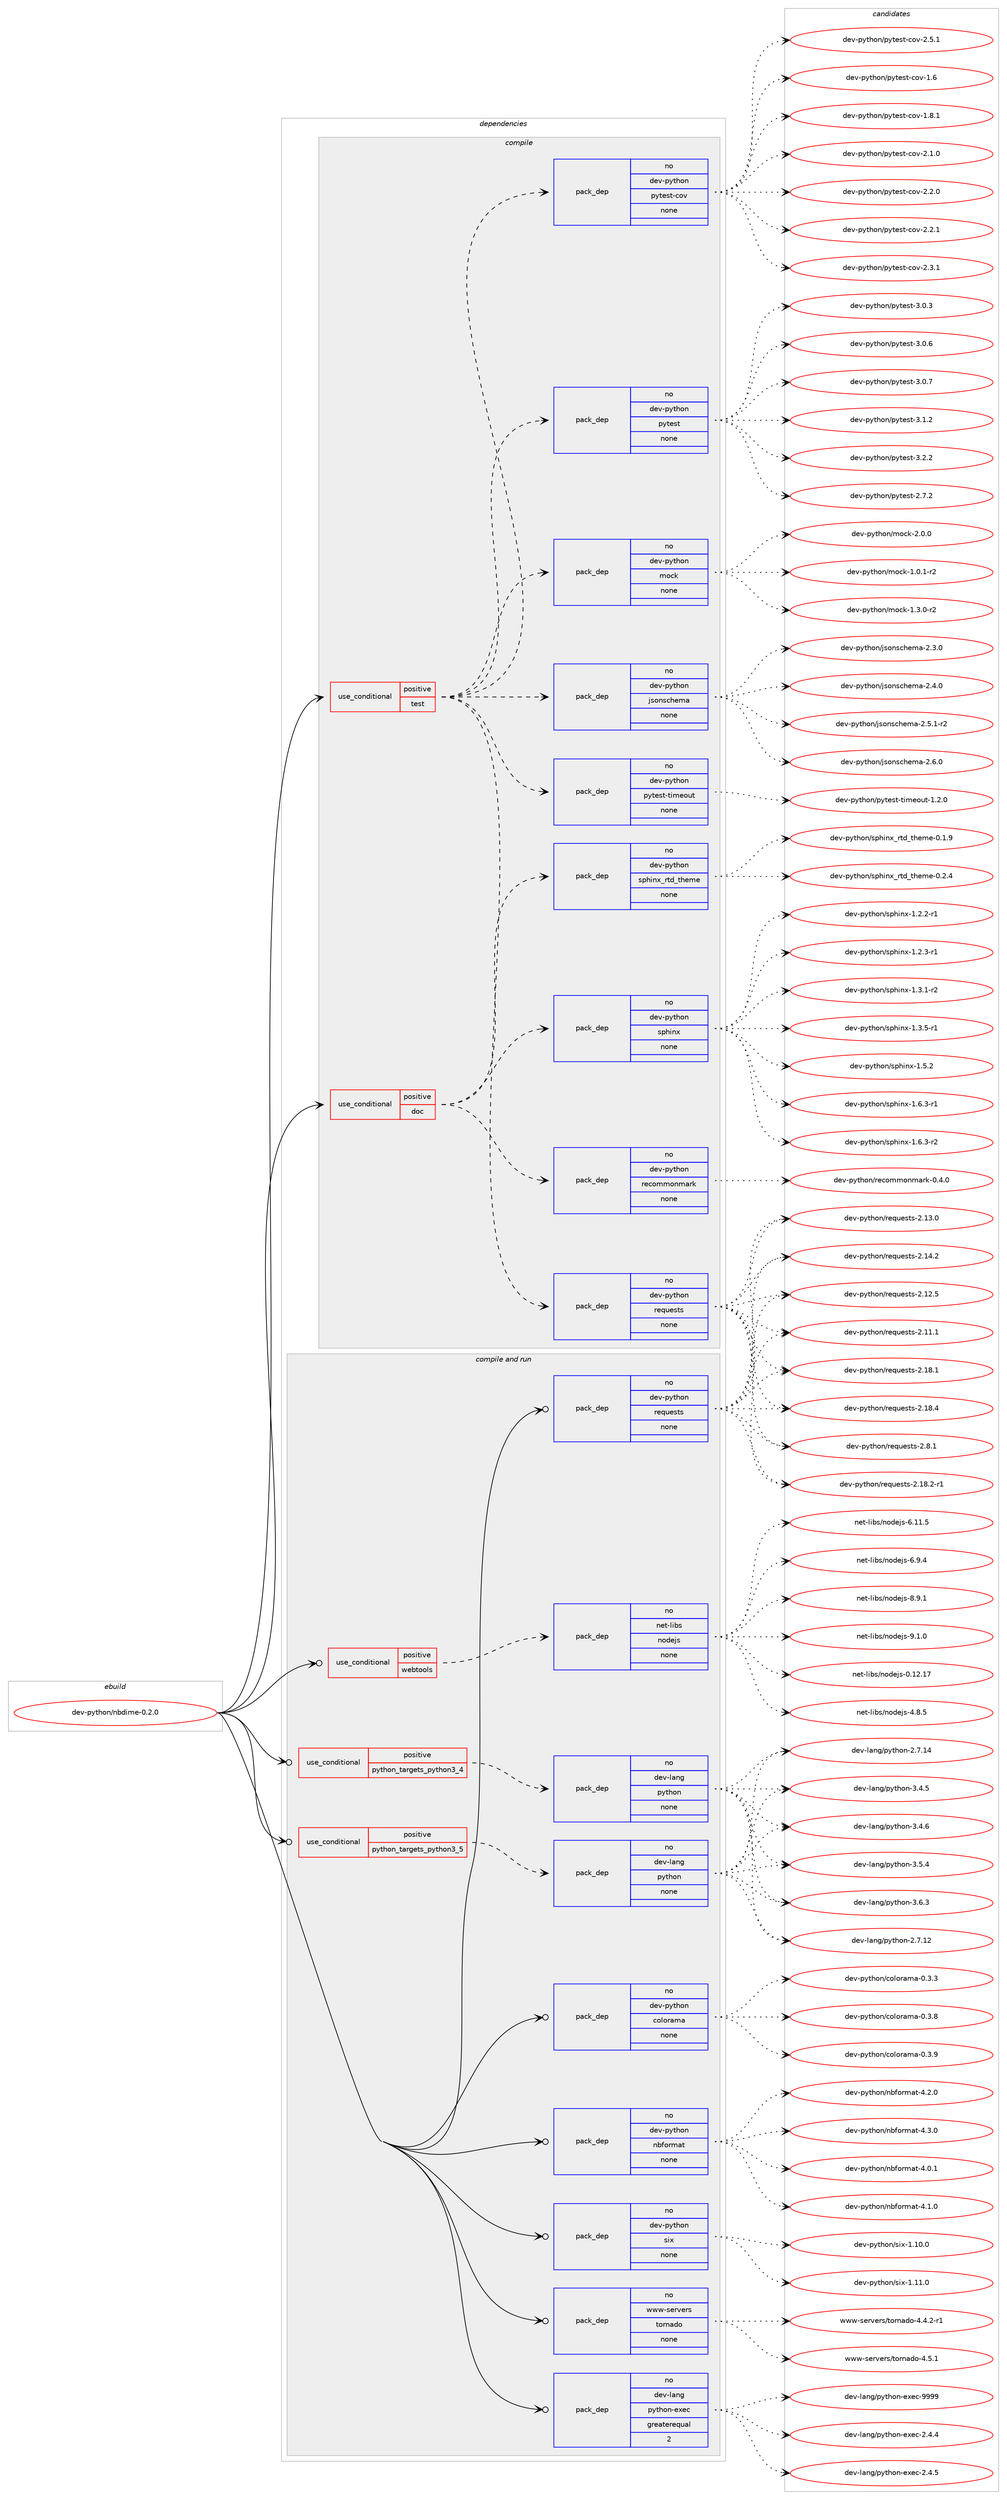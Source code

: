 digraph prolog {

# *************
# Graph options
# *************

newrank=true;
concentrate=true;
compound=true;
graph [rankdir=LR,fontname=Helvetica,fontsize=10,ranksep=1.5];#, ranksep=2.5, nodesep=0.2];
edge  [arrowhead=vee];
node  [fontname=Helvetica,fontsize=10];

# **********
# The ebuild
# **********

subgraph cluster_leftcol {
color=gray;
rank=same;
label=<<i>ebuild</i>>;
id [label="dev-python/nbdime-0.2.0", color=red, width=4, href="../dev-python/nbdime-0.2.0.svg"];
}

# ****************
# The dependencies
# ****************

subgraph cluster_midcol {
color=gray;
label=<<i>dependencies</i>>;
subgraph cluster_compile {
fillcolor="#eeeeee";
style=filled;
label=<<i>compile</i>>;
subgraph cond35881 {
dependency167448 [label=<<TABLE BORDER="0" CELLBORDER="1" CELLSPACING="0" CELLPADDING="4"><TR><TD ROWSPAN="3" CELLPADDING="10">use_conditional</TD></TR><TR><TD>positive</TD></TR><TR><TD>doc</TD></TR></TABLE>>, shape=none, color=red];
subgraph pack127712 {
dependency167449 [label=<<TABLE BORDER="0" CELLBORDER="1" CELLSPACING="0" CELLPADDING="4" WIDTH="220"><TR><TD ROWSPAN="6" CELLPADDING="30">pack_dep</TD></TR><TR><TD WIDTH="110">no</TD></TR><TR><TD>dev-python</TD></TR><TR><TD>recommonmark</TD></TR><TR><TD>none</TD></TR><TR><TD></TD></TR></TABLE>>, shape=none, color=blue];
}
dependency167448:e -> dependency167449:w [weight=20,style="dashed",arrowhead="vee"];
subgraph pack127713 {
dependency167450 [label=<<TABLE BORDER="0" CELLBORDER="1" CELLSPACING="0" CELLPADDING="4" WIDTH="220"><TR><TD ROWSPAN="6" CELLPADDING="30">pack_dep</TD></TR><TR><TD WIDTH="110">no</TD></TR><TR><TD>dev-python</TD></TR><TR><TD>sphinx</TD></TR><TR><TD>none</TD></TR><TR><TD></TD></TR></TABLE>>, shape=none, color=blue];
}
dependency167448:e -> dependency167450:w [weight=20,style="dashed",arrowhead="vee"];
subgraph pack127714 {
dependency167451 [label=<<TABLE BORDER="0" CELLBORDER="1" CELLSPACING="0" CELLPADDING="4" WIDTH="220"><TR><TD ROWSPAN="6" CELLPADDING="30">pack_dep</TD></TR><TR><TD WIDTH="110">no</TD></TR><TR><TD>dev-python</TD></TR><TR><TD>sphinx_rtd_theme</TD></TR><TR><TD>none</TD></TR><TR><TD></TD></TR></TABLE>>, shape=none, color=blue];
}
dependency167448:e -> dependency167451:w [weight=20,style="dashed",arrowhead="vee"];
}
id:e -> dependency167448:w [weight=20,style="solid",arrowhead="vee"];
subgraph cond35882 {
dependency167452 [label=<<TABLE BORDER="0" CELLBORDER="1" CELLSPACING="0" CELLPADDING="4"><TR><TD ROWSPAN="3" CELLPADDING="10">use_conditional</TD></TR><TR><TD>positive</TD></TR><TR><TD>test</TD></TR></TABLE>>, shape=none, color=red];
subgraph pack127715 {
dependency167453 [label=<<TABLE BORDER="0" CELLBORDER="1" CELLSPACING="0" CELLPADDING="4" WIDTH="220"><TR><TD ROWSPAN="6" CELLPADDING="30">pack_dep</TD></TR><TR><TD WIDTH="110">no</TD></TR><TR><TD>dev-python</TD></TR><TR><TD>pytest</TD></TR><TR><TD>none</TD></TR><TR><TD></TD></TR></TABLE>>, shape=none, color=blue];
}
dependency167452:e -> dependency167453:w [weight=20,style="dashed",arrowhead="vee"];
subgraph pack127716 {
dependency167454 [label=<<TABLE BORDER="0" CELLBORDER="1" CELLSPACING="0" CELLPADDING="4" WIDTH="220"><TR><TD ROWSPAN="6" CELLPADDING="30">pack_dep</TD></TR><TR><TD WIDTH="110">no</TD></TR><TR><TD>dev-python</TD></TR><TR><TD>pytest-cov</TD></TR><TR><TD>none</TD></TR><TR><TD></TD></TR></TABLE>>, shape=none, color=blue];
}
dependency167452:e -> dependency167454:w [weight=20,style="dashed",arrowhead="vee"];
subgraph pack127717 {
dependency167455 [label=<<TABLE BORDER="0" CELLBORDER="1" CELLSPACING="0" CELLPADDING="4" WIDTH="220"><TR><TD ROWSPAN="6" CELLPADDING="30">pack_dep</TD></TR><TR><TD WIDTH="110">no</TD></TR><TR><TD>dev-python</TD></TR><TR><TD>pytest-timeout</TD></TR><TR><TD>none</TD></TR><TR><TD></TD></TR></TABLE>>, shape=none, color=blue];
}
dependency167452:e -> dependency167455:w [weight=20,style="dashed",arrowhead="vee"];
subgraph pack127718 {
dependency167456 [label=<<TABLE BORDER="0" CELLBORDER="1" CELLSPACING="0" CELLPADDING="4" WIDTH="220"><TR><TD ROWSPAN="6" CELLPADDING="30">pack_dep</TD></TR><TR><TD WIDTH="110">no</TD></TR><TR><TD>dev-python</TD></TR><TR><TD>jsonschema</TD></TR><TR><TD>none</TD></TR><TR><TD></TD></TR></TABLE>>, shape=none, color=blue];
}
dependency167452:e -> dependency167456:w [weight=20,style="dashed",arrowhead="vee"];
subgraph pack127719 {
dependency167457 [label=<<TABLE BORDER="0" CELLBORDER="1" CELLSPACING="0" CELLPADDING="4" WIDTH="220"><TR><TD ROWSPAN="6" CELLPADDING="30">pack_dep</TD></TR><TR><TD WIDTH="110">no</TD></TR><TR><TD>dev-python</TD></TR><TR><TD>mock</TD></TR><TR><TD>none</TD></TR><TR><TD></TD></TR></TABLE>>, shape=none, color=blue];
}
dependency167452:e -> dependency167457:w [weight=20,style="dashed",arrowhead="vee"];
subgraph pack127720 {
dependency167458 [label=<<TABLE BORDER="0" CELLBORDER="1" CELLSPACING="0" CELLPADDING="4" WIDTH="220"><TR><TD ROWSPAN="6" CELLPADDING="30">pack_dep</TD></TR><TR><TD WIDTH="110">no</TD></TR><TR><TD>dev-python</TD></TR><TR><TD>requests</TD></TR><TR><TD>none</TD></TR><TR><TD></TD></TR></TABLE>>, shape=none, color=blue];
}
dependency167452:e -> dependency167458:w [weight=20,style="dashed",arrowhead="vee"];
}
id:e -> dependency167452:w [weight=20,style="solid",arrowhead="vee"];
}
subgraph cluster_compileandrun {
fillcolor="#eeeeee";
style=filled;
label=<<i>compile and run</i>>;
subgraph cond35883 {
dependency167459 [label=<<TABLE BORDER="0" CELLBORDER="1" CELLSPACING="0" CELLPADDING="4"><TR><TD ROWSPAN="3" CELLPADDING="10">use_conditional</TD></TR><TR><TD>positive</TD></TR><TR><TD>python_targets_python3_4</TD></TR></TABLE>>, shape=none, color=red];
subgraph pack127721 {
dependency167460 [label=<<TABLE BORDER="0" CELLBORDER="1" CELLSPACING="0" CELLPADDING="4" WIDTH="220"><TR><TD ROWSPAN="6" CELLPADDING="30">pack_dep</TD></TR><TR><TD WIDTH="110">no</TD></TR><TR><TD>dev-lang</TD></TR><TR><TD>python</TD></TR><TR><TD>none</TD></TR><TR><TD></TD></TR></TABLE>>, shape=none, color=blue];
}
dependency167459:e -> dependency167460:w [weight=20,style="dashed",arrowhead="vee"];
}
id:e -> dependency167459:w [weight=20,style="solid",arrowhead="odotvee"];
subgraph cond35884 {
dependency167461 [label=<<TABLE BORDER="0" CELLBORDER="1" CELLSPACING="0" CELLPADDING="4"><TR><TD ROWSPAN="3" CELLPADDING="10">use_conditional</TD></TR><TR><TD>positive</TD></TR><TR><TD>python_targets_python3_5</TD></TR></TABLE>>, shape=none, color=red];
subgraph pack127722 {
dependency167462 [label=<<TABLE BORDER="0" CELLBORDER="1" CELLSPACING="0" CELLPADDING="4" WIDTH="220"><TR><TD ROWSPAN="6" CELLPADDING="30">pack_dep</TD></TR><TR><TD WIDTH="110">no</TD></TR><TR><TD>dev-lang</TD></TR><TR><TD>python</TD></TR><TR><TD>none</TD></TR><TR><TD></TD></TR></TABLE>>, shape=none, color=blue];
}
dependency167461:e -> dependency167462:w [weight=20,style="dashed",arrowhead="vee"];
}
id:e -> dependency167461:w [weight=20,style="solid",arrowhead="odotvee"];
subgraph cond35885 {
dependency167463 [label=<<TABLE BORDER="0" CELLBORDER="1" CELLSPACING="0" CELLPADDING="4"><TR><TD ROWSPAN="3" CELLPADDING="10">use_conditional</TD></TR><TR><TD>positive</TD></TR><TR><TD>webtools</TD></TR></TABLE>>, shape=none, color=red];
subgraph pack127723 {
dependency167464 [label=<<TABLE BORDER="0" CELLBORDER="1" CELLSPACING="0" CELLPADDING="4" WIDTH="220"><TR><TD ROWSPAN="6" CELLPADDING="30">pack_dep</TD></TR><TR><TD WIDTH="110">no</TD></TR><TR><TD>net-libs</TD></TR><TR><TD>nodejs</TD></TR><TR><TD>none</TD></TR><TR><TD></TD></TR></TABLE>>, shape=none, color=blue];
}
dependency167463:e -> dependency167464:w [weight=20,style="dashed",arrowhead="vee"];
}
id:e -> dependency167463:w [weight=20,style="solid",arrowhead="odotvee"];
subgraph pack127724 {
dependency167465 [label=<<TABLE BORDER="0" CELLBORDER="1" CELLSPACING="0" CELLPADDING="4" WIDTH="220"><TR><TD ROWSPAN="6" CELLPADDING="30">pack_dep</TD></TR><TR><TD WIDTH="110">no</TD></TR><TR><TD>dev-lang</TD></TR><TR><TD>python-exec</TD></TR><TR><TD>greaterequal</TD></TR><TR><TD>2</TD></TR></TABLE>>, shape=none, color=blue];
}
id:e -> dependency167465:w [weight=20,style="solid",arrowhead="odotvee"];
subgraph pack127725 {
dependency167466 [label=<<TABLE BORDER="0" CELLBORDER="1" CELLSPACING="0" CELLPADDING="4" WIDTH="220"><TR><TD ROWSPAN="6" CELLPADDING="30">pack_dep</TD></TR><TR><TD WIDTH="110">no</TD></TR><TR><TD>dev-python</TD></TR><TR><TD>colorama</TD></TR><TR><TD>none</TD></TR><TR><TD></TD></TR></TABLE>>, shape=none, color=blue];
}
id:e -> dependency167466:w [weight=20,style="solid",arrowhead="odotvee"];
subgraph pack127726 {
dependency167467 [label=<<TABLE BORDER="0" CELLBORDER="1" CELLSPACING="0" CELLPADDING="4" WIDTH="220"><TR><TD ROWSPAN="6" CELLPADDING="30">pack_dep</TD></TR><TR><TD WIDTH="110">no</TD></TR><TR><TD>dev-python</TD></TR><TR><TD>nbformat</TD></TR><TR><TD>none</TD></TR><TR><TD></TD></TR></TABLE>>, shape=none, color=blue];
}
id:e -> dependency167467:w [weight=20,style="solid",arrowhead="odotvee"];
subgraph pack127727 {
dependency167468 [label=<<TABLE BORDER="0" CELLBORDER="1" CELLSPACING="0" CELLPADDING="4" WIDTH="220"><TR><TD ROWSPAN="6" CELLPADDING="30">pack_dep</TD></TR><TR><TD WIDTH="110">no</TD></TR><TR><TD>dev-python</TD></TR><TR><TD>requests</TD></TR><TR><TD>none</TD></TR><TR><TD></TD></TR></TABLE>>, shape=none, color=blue];
}
id:e -> dependency167468:w [weight=20,style="solid",arrowhead="odotvee"];
subgraph pack127728 {
dependency167469 [label=<<TABLE BORDER="0" CELLBORDER="1" CELLSPACING="0" CELLPADDING="4" WIDTH="220"><TR><TD ROWSPAN="6" CELLPADDING="30">pack_dep</TD></TR><TR><TD WIDTH="110">no</TD></TR><TR><TD>dev-python</TD></TR><TR><TD>six</TD></TR><TR><TD>none</TD></TR><TR><TD></TD></TR></TABLE>>, shape=none, color=blue];
}
id:e -> dependency167469:w [weight=20,style="solid",arrowhead="odotvee"];
subgraph pack127729 {
dependency167470 [label=<<TABLE BORDER="0" CELLBORDER="1" CELLSPACING="0" CELLPADDING="4" WIDTH="220"><TR><TD ROWSPAN="6" CELLPADDING="30">pack_dep</TD></TR><TR><TD WIDTH="110">no</TD></TR><TR><TD>www-servers</TD></TR><TR><TD>tornado</TD></TR><TR><TD>none</TD></TR><TR><TD></TD></TR></TABLE>>, shape=none, color=blue];
}
id:e -> dependency167470:w [weight=20,style="solid",arrowhead="odotvee"];
}
subgraph cluster_run {
fillcolor="#eeeeee";
style=filled;
label=<<i>run</i>>;
}
}

# **************
# The candidates
# **************

subgraph cluster_choices {
rank=same;
color=gray;
label=<<i>candidates</i>>;

subgraph choice127712 {
color=black;
nodesep=1;
choice10010111845112121116104111110471141019911110910911111010997114107454846524648 [label="dev-python/recommonmark-0.4.0", color=red, width=4,href="../dev-python/recommonmark-0.4.0.svg"];
dependency167449:e -> choice10010111845112121116104111110471141019911110910911111010997114107454846524648:w [style=dotted,weight="100"];
}
subgraph choice127713 {
color=black;
nodesep=1;
choice10010111845112121116104111110471151121041051101204549465046504511449 [label="dev-python/sphinx-1.2.2-r1", color=red, width=4,href="../dev-python/sphinx-1.2.2-r1.svg"];
choice10010111845112121116104111110471151121041051101204549465046514511449 [label="dev-python/sphinx-1.2.3-r1", color=red, width=4,href="../dev-python/sphinx-1.2.3-r1.svg"];
choice10010111845112121116104111110471151121041051101204549465146494511450 [label="dev-python/sphinx-1.3.1-r2", color=red, width=4,href="../dev-python/sphinx-1.3.1-r2.svg"];
choice10010111845112121116104111110471151121041051101204549465146534511449 [label="dev-python/sphinx-1.3.5-r1", color=red, width=4,href="../dev-python/sphinx-1.3.5-r1.svg"];
choice1001011184511212111610411111047115112104105110120454946534650 [label="dev-python/sphinx-1.5.2", color=red, width=4,href="../dev-python/sphinx-1.5.2.svg"];
choice10010111845112121116104111110471151121041051101204549465446514511449 [label="dev-python/sphinx-1.6.3-r1", color=red, width=4,href="../dev-python/sphinx-1.6.3-r1.svg"];
choice10010111845112121116104111110471151121041051101204549465446514511450 [label="dev-python/sphinx-1.6.3-r2", color=red, width=4,href="../dev-python/sphinx-1.6.3-r2.svg"];
dependency167450:e -> choice10010111845112121116104111110471151121041051101204549465046504511449:w [style=dotted,weight="100"];
dependency167450:e -> choice10010111845112121116104111110471151121041051101204549465046514511449:w [style=dotted,weight="100"];
dependency167450:e -> choice10010111845112121116104111110471151121041051101204549465146494511450:w [style=dotted,weight="100"];
dependency167450:e -> choice10010111845112121116104111110471151121041051101204549465146534511449:w [style=dotted,weight="100"];
dependency167450:e -> choice1001011184511212111610411111047115112104105110120454946534650:w [style=dotted,weight="100"];
dependency167450:e -> choice10010111845112121116104111110471151121041051101204549465446514511449:w [style=dotted,weight="100"];
dependency167450:e -> choice10010111845112121116104111110471151121041051101204549465446514511450:w [style=dotted,weight="100"];
}
subgraph choice127714 {
color=black;
nodesep=1;
choice10010111845112121116104111110471151121041051101209511411610095116104101109101454846494657 [label="dev-python/sphinx_rtd_theme-0.1.9", color=red, width=4,href="../dev-python/sphinx_rtd_theme-0.1.9.svg"];
choice10010111845112121116104111110471151121041051101209511411610095116104101109101454846504652 [label="dev-python/sphinx_rtd_theme-0.2.4", color=red, width=4,href="../dev-python/sphinx_rtd_theme-0.2.4.svg"];
dependency167451:e -> choice10010111845112121116104111110471151121041051101209511411610095116104101109101454846494657:w [style=dotted,weight="100"];
dependency167451:e -> choice10010111845112121116104111110471151121041051101209511411610095116104101109101454846504652:w [style=dotted,weight="100"];
}
subgraph choice127715 {
color=black;
nodesep=1;
choice1001011184511212111610411111047112121116101115116455046554650 [label="dev-python/pytest-2.7.2", color=red, width=4,href="../dev-python/pytest-2.7.2.svg"];
choice1001011184511212111610411111047112121116101115116455146484651 [label="dev-python/pytest-3.0.3", color=red, width=4,href="../dev-python/pytest-3.0.3.svg"];
choice1001011184511212111610411111047112121116101115116455146484654 [label="dev-python/pytest-3.0.6", color=red, width=4,href="../dev-python/pytest-3.0.6.svg"];
choice1001011184511212111610411111047112121116101115116455146484655 [label="dev-python/pytest-3.0.7", color=red, width=4,href="../dev-python/pytest-3.0.7.svg"];
choice1001011184511212111610411111047112121116101115116455146494650 [label="dev-python/pytest-3.1.2", color=red, width=4,href="../dev-python/pytest-3.1.2.svg"];
choice1001011184511212111610411111047112121116101115116455146504650 [label="dev-python/pytest-3.2.2", color=red, width=4,href="../dev-python/pytest-3.2.2.svg"];
dependency167453:e -> choice1001011184511212111610411111047112121116101115116455046554650:w [style=dotted,weight="100"];
dependency167453:e -> choice1001011184511212111610411111047112121116101115116455146484651:w [style=dotted,weight="100"];
dependency167453:e -> choice1001011184511212111610411111047112121116101115116455146484654:w [style=dotted,weight="100"];
dependency167453:e -> choice1001011184511212111610411111047112121116101115116455146484655:w [style=dotted,weight="100"];
dependency167453:e -> choice1001011184511212111610411111047112121116101115116455146494650:w [style=dotted,weight="100"];
dependency167453:e -> choice1001011184511212111610411111047112121116101115116455146504650:w [style=dotted,weight="100"];
}
subgraph choice127716 {
color=black;
nodesep=1;
choice1001011184511212111610411111047112121116101115116459911111845494654 [label="dev-python/pytest-cov-1.6", color=red, width=4,href="../dev-python/pytest-cov-1.6.svg"];
choice10010111845112121116104111110471121211161011151164599111118454946564649 [label="dev-python/pytest-cov-1.8.1", color=red, width=4,href="../dev-python/pytest-cov-1.8.1.svg"];
choice10010111845112121116104111110471121211161011151164599111118455046494648 [label="dev-python/pytest-cov-2.1.0", color=red, width=4,href="../dev-python/pytest-cov-2.1.0.svg"];
choice10010111845112121116104111110471121211161011151164599111118455046504648 [label="dev-python/pytest-cov-2.2.0", color=red, width=4,href="../dev-python/pytest-cov-2.2.0.svg"];
choice10010111845112121116104111110471121211161011151164599111118455046504649 [label="dev-python/pytest-cov-2.2.1", color=red, width=4,href="../dev-python/pytest-cov-2.2.1.svg"];
choice10010111845112121116104111110471121211161011151164599111118455046514649 [label="dev-python/pytest-cov-2.3.1", color=red, width=4,href="../dev-python/pytest-cov-2.3.1.svg"];
choice10010111845112121116104111110471121211161011151164599111118455046534649 [label="dev-python/pytest-cov-2.5.1", color=red, width=4,href="../dev-python/pytest-cov-2.5.1.svg"];
dependency167454:e -> choice1001011184511212111610411111047112121116101115116459911111845494654:w [style=dotted,weight="100"];
dependency167454:e -> choice10010111845112121116104111110471121211161011151164599111118454946564649:w [style=dotted,weight="100"];
dependency167454:e -> choice10010111845112121116104111110471121211161011151164599111118455046494648:w [style=dotted,weight="100"];
dependency167454:e -> choice10010111845112121116104111110471121211161011151164599111118455046504648:w [style=dotted,weight="100"];
dependency167454:e -> choice10010111845112121116104111110471121211161011151164599111118455046504649:w [style=dotted,weight="100"];
dependency167454:e -> choice10010111845112121116104111110471121211161011151164599111118455046514649:w [style=dotted,weight="100"];
dependency167454:e -> choice10010111845112121116104111110471121211161011151164599111118455046534649:w [style=dotted,weight="100"];
}
subgraph choice127717 {
color=black;
nodesep=1;
choice100101118451121211161041111104711212111610111511645116105109101111117116454946504648 [label="dev-python/pytest-timeout-1.2.0", color=red, width=4,href="../dev-python/pytest-timeout-1.2.0.svg"];
dependency167455:e -> choice100101118451121211161041111104711212111610111511645116105109101111117116454946504648:w [style=dotted,weight="100"];
}
subgraph choice127718 {
color=black;
nodesep=1;
choice10010111845112121116104111110471061151111101159910410110997455046514648 [label="dev-python/jsonschema-2.3.0", color=red, width=4,href="../dev-python/jsonschema-2.3.0.svg"];
choice10010111845112121116104111110471061151111101159910410110997455046524648 [label="dev-python/jsonschema-2.4.0", color=red, width=4,href="../dev-python/jsonschema-2.4.0.svg"];
choice100101118451121211161041111104710611511111011599104101109974550465346494511450 [label="dev-python/jsonschema-2.5.1-r2", color=red, width=4,href="../dev-python/jsonschema-2.5.1-r2.svg"];
choice10010111845112121116104111110471061151111101159910410110997455046544648 [label="dev-python/jsonschema-2.6.0", color=red, width=4,href="../dev-python/jsonschema-2.6.0.svg"];
dependency167456:e -> choice10010111845112121116104111110471061151111101159910410110997455046514648:w [style=dotted,weight="100"];
dependency167456:e -> choice10010111845112121116104111110471061151111101159910410110997455046524648:w [style=dotted,weight="100"];
dependency167456:e -> choice100101118451121211161041111104710611511111011599104101109974550465346494511450:w [style=dotted,weight="100"];
dependency167456:e -> choice10010111845112121116104111110471061151111101159910410110997455046544648:w [style=dotted,weight="100"];
}
subgraph choice127719 {
color=black;
nodesep=1;
choice1001011184511212111610411111047109111991074549464846494511450 [label="dev-python/mock-1.0.1-r2", color=red, width=4,href="../dev-python/mock-1.0.1-r2.svg"];
choice1001011184511212111610411111047109111991074549465146484511450 [label="dev-python/mock-1.3.0-r2", color=red, width=4,href="../dev-python/mock-1.3.0-r2.svg"];
choice100101118451121211161041111104710911199107455046484648 [label="dev-python/mock-2.0.0", color=red, width=4,href="../dev-python/mock-2.0.0.svg"];
dependency167457:e -> choice1001011184511212111610411111047109111991074549464846494511450:w [style=dotted,weight="100"];
dependency167457:e -> choice1001011184511212111610411111047109111991074549465146484511450:w [style=dotted,weight="100"];
dependency167457:e -> choice100101118451121211161041111104710911199107455046484648:w [style=dotted,weight="100"];
}
subgraph choice127720 {
color=black;
nodesep=1;
choice100101118451121211161041111104711410111311710111511611545504649494649 [label="dev-python/requests-2.11.1", color=red, width=4,href="../dev-python/requests-2.11.1.svg"];
choice100101118451121211161041111104711410111311710111511611545504649504653 [label="dev-python/requests-2.12.5", color=red, width=4,href="../dev-python/requests-2.12.5.svg"];
choice100101118451121211161041111104711410111311710111511611545504649514648 [label="dev-python/requests-2.13.0", color=red, width=4,href="../dev-python/requests-2.13.0.svg"];
choice100101118451121211161041111104711410111311710111511611545504649524650 [label="dev-python/requests-2.14.2", color=red, width=4,href="../dev-python/requests-2.14.2.svg"];
choice100101118451121211161041111104711410111311710111511611545504649564649 [label="dev-python/requests-2.18.1", color=red, width=4,href="../dev-python/requests-2.18.1.svg"];
choice1001011184511212111610411111047114101113117101115116115455046495646504511449 [label="dev-python/requests-2.18.2-r1", color=red, width=4,href="../dev-python/requests-2.18.2-r1.svg"];
choice100101118451121211161041111104711410111311710111511611545504649564652 [label="dev-python/requests-2.18.4", color=red, width=4,href="../dev-python/requests-2.18.4.svg"];
choice1001011184511212111610411111047114101113117101115116115455046564649 [label="dev-python/requests-2.8.1", color=red, width=4,href="../dev-python/requests-2.8.1.svg"];
dependency167458:e -> choice100101118451121211161041111104711410111311710111511611545504649494649:w [style=dotted,weight="100"];
dependency167458:e -> choice100101118451121211161041111104711410111311710111511611545504649504653:w [style=dotted,weight="100"];
dependency167458:e -> choice100101118451121211161041111104711410111311710111511611545504649514648:w [style=dotted,weight="100"];
dependency167458:e -> choice100101118451121211161041111104711410111311710111511611545504649524650:w [style=dotted,weight="100"];
dependency167458:e -> choice100101118451121211161041111104711410111311710111511611545504649564649:w [style=dotted,weight="100"];
dependency167458:e -> choice1001011184511212111610411111047114101113117101115116115455046495646504511449:w [style=dotted,weight="100"];
dependency167458:e -> choice100101118451121211161041111104711410111311710111511611545504649564652:w [style=dotted,weight="100"];
dependency167458:e -> choice1001011184511212111610411111047114101113117101115116115455046564649:w [style=dotted,weight="100"];
}
subgraph choice127721 {
color=black;
nodesep=1;
choice10010111845108971101034711212111610411111045504655464950 [label="dev-lang/python-2.7.12", color=red, width=4,href="../dev-lang/python-2.7.12.svg"];
choice10010111845108971101034711212111610411111045504655464952 [label="dev-lang/python-2.7.14", color=red, width=4,href="../dev-lang/python-2.7.14.svg"];
choice100101118451089711010347112121116104111110455146524653 [label="dev-lang/python-3.4.5", color=red, width=4,href="../dev-lang/python-3.4.5.svg"];
choice100101118451089711010347112121116104111110455146524654 [label="dev-lang/python-3.4.6", color=red, width=4,href="../dev-lang/python-3.4.6.svg"];
choice100101118451089711010347112121116104111110455146534652 [label="dev-lang/python-3.5.4", color=red, width=4,href="../dev-lang/python-3.5.4.svg"];
choice100101118451089711010347112121116104111110455146544651 [label="dev-lang/python-3.6.3", color=red, width=4,href="../dev-lang/python-3.6.3.svg"];
dependency167460:e -> choice10010111845108971101034711212111610411111045504655464950:w [style=dotted,weight="100"];
dependency167460:e -> choice10010111845108971101034711212111610411111045504655464952:w [style=dotted,weight="100"];
dependency167460:e -> choice100101118451089711010347112121116104111110455146524653:w [style=dotted,weight="100"];
dependency167460:e -> choice100101118451089711010347112121116104111110455146524654:w [style=dotted,weight="100"];
dependency167460:e -> choice100101118451089711010347112121116104111110455146534652:w [style=dotted,weight="100"];
dependency167460:e -> choice100101118451089711010347112121116104111110455146544651:w [style=dotted,weight="100"];
}
subgraph choice127722 {
color=black;
nodesep=1;
choice10010111845108971101034711212111610411111045504655464950 [label="dev-lang/python-2.7.12", color=red, width=4,href="../dev-lang/python-2.7.12.svg"];
choice10010111845108971101034711212111610411111045504655464952 [label="dev-lang/python-2.7.14", color=red, width=4,href="../dev-lang/python-2.7.14.svg"];
choice100101118451089711010347112121116104111110455146524653 [label="dev-lang/python-3.4.5", color=red, width=4,href="../dev-lang/python-3.4.5.svg"];
choice100101118451089711010347112121116104111110455146524654 [label="dev-lang/python-3.4.6", color=red, width=4,href="../dev-lang/python-3.4.6.svg"];
choice100101118451089711010347112121116104111110455146534652 [label="dev-lang/python-3.5.4", color=red, width=4,href="../dev-lang/python-3.5.4.svg"];
choice100101118451089711010347112121116104111110455146544651 [label="dev-lang/python-3.6.3", color=red, width=4,href="../dev-lang/python-3.6.3.svg"];
dependency167462:e -> choice10010111845108971101034711212111610411111045504655464950:w [style=dotted,weight="100"];
dependency167462:e -> choice10010111845108971101034711212111610411111045504655464952:w [style=dotted,weight="100"];
dependency167462:e -> choice100101118451089711010347112121116104111110455146524653:w [style=dotted,weight="100"];
dependency167462:e -> choice100101118451089711010347112121116104111110455146524654:w [style=dotted,weight="100"];
dependency167462:e -> choice100101118451089711010347112121116104111110455146534652:w [style=dotted,weight="100"];
dependency167462:e -> choice100101118451089711010347112121116104111110455146544651:w [style=dotted,weight="100"];
}
subgraph choice127723 {
color=black;
nodesep=1;
choice1101011164510810598115471101111001011061154548464950464955 [label="net-libs/nodejs-0.12.17", color=red, width=4,href="../net-libs/nodejs-0.12.17.svg"];
choice110101116451081059811547110111100101106115455246564653 [label="net-libs/nodejs-4.8.5", color=red, width=4,href="../net-libs/nodejs-4.8.5.svg"];
choice11010111645108105981154711011110010110611545544649494653 [label="net-libs/nodejs-6.11.5", color=red, width=4,href="../net-libs/nodejs-6.11.5.svg"];
choice110101116451081059811547110111100101106115455446574652 [label="net-libs/nodejs-6.9.4", color=red, width=4,href="../net-libs/nodejs-6.9.4.svg"];
choice110101116451081059811547110111100101106115455646574649 [label="net-libs/nodejs-8.9.1", color=red, width=4,href="../net-libs/nodejs-8.9.1.svg"];
choice110101116451081059811547110111100101106115455746494648 [label="net-libs/nodejs-9.1.0", color=red, width=4,href="../net-libs/nodejs-9.1.0.svg"];
dependency167464:e -> choice1101011164510810598115471101111001011061154548464950464955:w [style=dotted,weight="100"];
dependency167464:e -> choice110101116451081059811547110111100101106115455246564653:w [style=dotted,weight="100"];
dependency167464:e -> choice11010111645108105981154711011110010110611545544649494653:w [style=dotted,weight="100"];
dependency167464:e -> choice110101116451081059811547110111100101106115455446574652:w [style=dotted,weight="100"];
dependency167464:e -> choice110101116451081059811547110111100101106115455646574649:w [style=dotted,weight="100"];
dependency167464:e -> choice110101116451081059811547110111100101106115455746494648:w [style=dotted,weight="100"];
}
subgraph choice127724 {
color=black;
nodesep=1;
choice1001011184510897110103471121211161041111104510112010199455046524652 [label="dev-lang/python-exec-2.4.4", color=red, width=4,href="../dev-lang/python-exec-2.4.4.svg"];
choice1001011184510897110103471121211161041111104510112010199455046524653 [label="dev-lang/python-exec-2.4.5", color=red, width=4,href="../dev-lang/python-exec-2.4.5.svg"];
choice10010111845108971101034711212111610411111045101120101994557575757 [label="dev-lang/python-exec-9999", color=red, width=4,href="../dev-lang/python-exec-9999.svg"];
dependency167465:e -> choice1001011184510897110103471121211161041111104510112010199455046524652:w [style=dotted,weight="100"];
dependency167465:e -> choice1001011184510897110103471121211161041111104510112010199455046524653:w [style=dotted,weight="100"];
dependency167465:e -> choice10010111845108971101034711212111610411111045101120101994557575757:w [style=dotted,weight="100"];
}
subgraph choice127725 {
color=black;
nodesep=1;
choice1001011184511212111610411111047991111081111149710997454846514651 [label="dev-python/colorama-0.3.3", color=red, width=4,href="../dev-python/colorama-0.3.3.svg"];
choice1001011184511212111610411111047991111081111149710997454846514656 [label="dev-python/colorama-0.3.8", color=red, width=4,href="../dev-python/colorama-0.3.8.svg"];
choice1001011184511212111610411111047991111081111149710997454846514657 [label="dev-python/colorama-0.3.9", color=red, width=4,href="../dev-python/colorama-0.3.9.svg"];
dependency167466:e -> choice1001011184511212111610411111047991111081111149710997454846514651:w [style=dotted,weight="100"];
dependency167466:e -> choice1001011184511212111610411111047991111081111149710997454846514656:w [style=dotted,weight="100"];
dependency167466:e -> choice1001011184511212111610411111047991111081111149710997454846514657:w [style=dotted,weight="100"];
}
subgraph choice127726 {
color=black;
nodesep=1;
choice10010111845112121116104111110471109810211111410997116455246484649 [label="dev-python/nbformat-4.0.1", color=red, width=4,href="../dev-python/nbformat-4.0.1.svg"];
choice10010111845112121116104111110471109810211111410997116455246494648 [label="dev-python/nbformat-4.1.0", color=red, width=4,href="../dev-python/nbformat-4.1.0.svg"];
choice10010111845112121116104111110471109810211111410997116455246504648 [label="dev-python/nbformat-4.2.0", color=red, width=4,href="../dev-python/nbformat-4.2.0.svg"];
choice10010111845112121116104111110471109810211111410997116455246514648 [label="dev-python/nbformat-4.3.0", color=red, width=4,href="../dev-python/nbformat-4.3.0.svg"];
dependency167467:e -> choice10010111845112121116104111110471109810211111410997116455246484649:w [style=dotted,weight="100"];
dependency167467:e -> choice10010111845112121116104111110471109810211111410997116455246494648:w [style=dotted,weight="100"];
dependency167467:e -> choice10010111845112121116104111110471109810211111410997116455246504648:w [style=dotted,weight="100"];
dependency167467:e -> choice10010111845112121116104111110471109810211111410997116455246514648:w [style=dotted,weight="100"];
}
subgraph choice127727 {
color=black;
nodesep=1;
choice100101118451121211161041111104711410111311710111511611545504649494649 [label="dev-python/requests-2.11.1", color=red, width=4,href="../dev-python/requests-2.11.1.svg"];
choice100101118451121211161041111104711410111311710111511611545504649504653 [label="dev-python/requests-2.12.5", color=red, width=4,href="../dev-python/requests-2.12.5.svg"];
choice100101118451121211161041111104711410111311710111511611545504649514648 [label="dev-python/requests-2.13.0", color=red, width=4,href="../dev-python/requests-2.13.0.svg"];
choice100101118451121211161041111104711410111311710111511611545504649524650 [label="dev-python/requests-2.14.2", color=red, width=4,href="../dev-python/requests-2.14.2.svg"];
choice100101118451121211161041111104711410111311710111511611545504649564649 [label="dev-python/requests-2.18.1", color=red, width=4,href="../dev-python/requests-2.18.1.svg"];
choice1001011184511212111610411111047114101113117101115116115455046495646504511449 [label="dev-python/requests-2.18.2-r1", color=red, width=4,href="../dev-python/requests-2.18.2-r1.svg"];
choice100101118451121211161041111104711410111311710111511611545504649564652 [label="dev-python/requests-2.18.4", color=red, width=4,href="../dev-python/requests-2.18.4.svg"];
choice1001011184511212111610411111047114101113117101115116115455046564649 [label="dev-python/requests-2.8.1", color=red, width=4,href="../dev-python/requests-2.8.1.svg"];
dependency167468:e -> choice100101118451121211161041111104711410111311710111511611545504649494649:w [style=dotted,weight="100"];
dependency167468:e -> choice100101118451121211161041111104711410111311710111511611545504649504653:w [style=dotted,weight="100"];
dependency167468:e -> choice100101118451121211161041111104711410111311710111511611545504649514648:w [style=dotted,weight="100"];
dependency167468:e -> choice100101118451121211161041111104711410111311710111511611545504649524650:w [style=dotted,weight="100"];
dependency167468:e -> choice100101118451121211161041111104711410111311710111511611545504649564649:w [style=dotted,weight="100"];
dependency167468:e -> choice1001011184511212111610411111047114101113117101115116115455046495646504511449:w [style=dotted,weight="100"];
dependency167468:e -> choice100101118451121211161041111104711410111311710111511611545504649564652:w [style=dotted,weight="100"];
dependency167468:e -> choice1001011184511212111610411111047114101113117101115116115455046564649:w [style=dotted,weight="100"];
}
subgraph choice127728 {
color=black;
nodesep=1;
choice100101118451121211161041111104711510512045494649484648 [label="dev-python/six-1.10.0", color=red, width=4,href="../dev-python/six-1.10.0.svg"];
choice100101118451121211161041111104711510512045494649494648 [label="dev-python/six-1.11.0", color=red, width=4,href="../dev-python/six-1.11.0.svg"];
dependency167469:e -> choice100101118451121211161041111104711510512045494649484648:w [style=dotted,weight="100"];
dependency167469:e -> choice100101118451121211161041111104711510512045494649494648:w [style=dotted,weight="100"];
}
subgraph choice127729 {
color=black;
nodesep=1;
choice1191191194511510111411810111411547116111114110971001114552465246504511449 [label="www-servers/tornado-4.4.2-r1", color=red, width=4,href="../www-servers/tornado-4.4.2-r1.svg"];
choice119119119451151011141181011141154711611111411097100111455246534649 [label="www-servers/tornado-4.5.1", color=red, width=4,href="../www-servers/tornado-4.5.1.svg"];
dependency167470:e -> choice1191191194511510111411810111411547116111114110971001114552465246504511449:w [style=dotted,weight="100"];
dependency167470:e -> choice119119119451151011141181011141154711611111411097100111455246534649:w [style=dotted,weight="100"];
}
}

}
